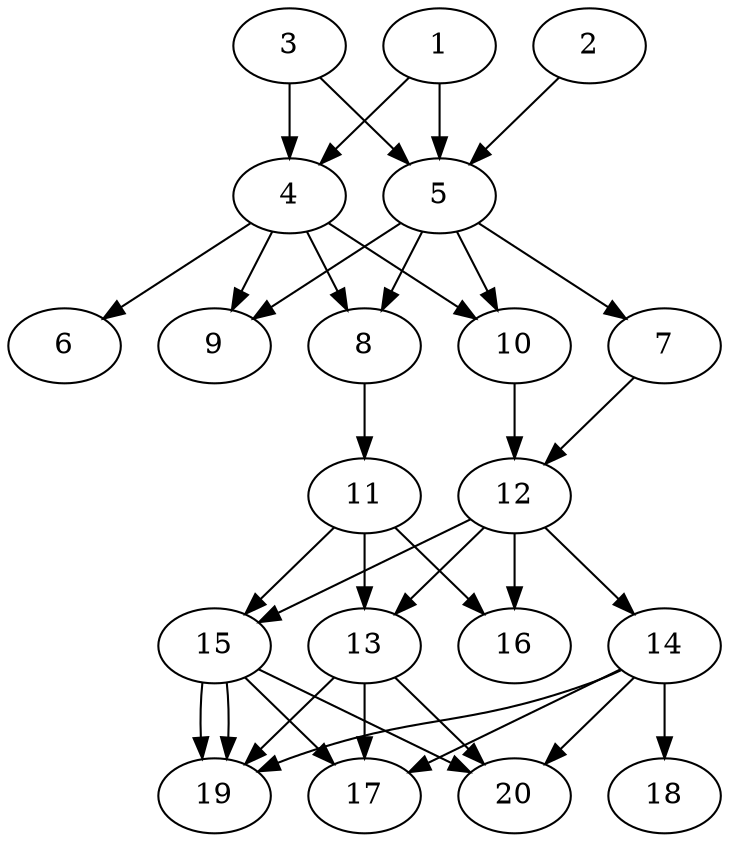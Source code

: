// DAG automatically generated by daggen at Tue Jul 23 14:31:37 2019
// ./daggen --dot -n 20 --ccr 0.4 --fat 0.5 --regular 0.5 --density 0.8 --mindata 5242880 --maxdata 52428800 
digraph G {
  1 [size="24448000", alpha="0.05", expect_size="9779200"] 
  1 -> 4 [size ="9779200"]
  1 -> 5 [size ="9779200"]
  2 [size="91755520", alpha="0.01", expect_size="36702208"] 
  2 -> 5 [size ="36702208"]
  3 [size="21785600", alpha="0.17", expect_size="8714240"] 
  3 -> 4 [size ="8714240"]
  3 -> 5 [size ="8714240"]
  4 [size="63244800", alpha="0.15", expect_size="25297920"] 
  4 -> 6 [size ="25297920"]
  4 -> 8 [size ="25297920"]
  4 -> 9 [size ="25297920"]
  4 -> 10 [size ="25297920"]
  5 [size="45685760", alpha="0.13", expect_size="18274304"] 
  5 -> 7 [size ="18274304"]
  5 -> 8 [size ="18274304"]
  5 -> 9 [size ="18274304"]
  5 -> 10 [size ="18274304"]
  6 [size="116144640", alpha="0.06", expect_size="46457856"] 
  7 [size="74275840", alpha="0.11", expect_size="29710336"] 
  7 -> 12 [size ="29710336"]
  8 [size="64230400", alpha="0.15", expect_size="25692160"] 
  8 -> 11 [size ="25692160"]
  9 [size="64028160", alpha="0.20", expect_size="25611264"] 
  10 [size="54430720", alpha="0.13", expect_size="21772288"] 
  10 -> 12 [size ="21772288"]
  11 [size="19430400", alpha="0.06", expect_size="7772160"] 
  11 -> 13 [size ="7772160"]
  11 -> 15 [size ="7772160"]
  11 -> 16 [size ="7772160"]
  12 [size="47644160", alpha="0.19", expect_size="19057664"] 
  12 -> 13 [size ="19057664"]
  12 -> 14 [size ="19057664"]
  12 -> 15 [size ="19057664"]
  12 -> 16 [size ="19057664"]
  13 [size="52618240", alpha="0.07", expect_size="21047296"] 
  13 -> 17 [size ="21047296"]
  13 -> 19 [size ="21047296"]
  13 -> 20 [size ="21047296"]
  14 [size="32028160", alpha="0.06", expect_size="12811264"] 
  14 -> 17 [size ="12811264"]
  14 -> 18 [size ="12811264"]
  14 -> 19 [size ="12811264"]
  14 -> 20 [size ="12811264"]
  15 [size="120606720", alpha="0.04", expect_size="48242688"] 
  15 -> 17 [size ="48242688"]
  15 -> 19 [size ="48242688"]
  15 -> 19 [size ="48242688"]
  15 -> 20 [size ="48242688"]
  16 [size="78714880", alpha="0.07", expect_size="31485952"] 
  17 [size="111498240", alpha="0.15", expect_size="44599296"] 
  18 [size="56299520", alpha="0.16", expect_size="22519808"] 
  19 [size="25873920", alpha="0.04", expect_size="10349568"] 
  20 [size="23321600", alpha="0.16", expect_size="9328640"] 
}
